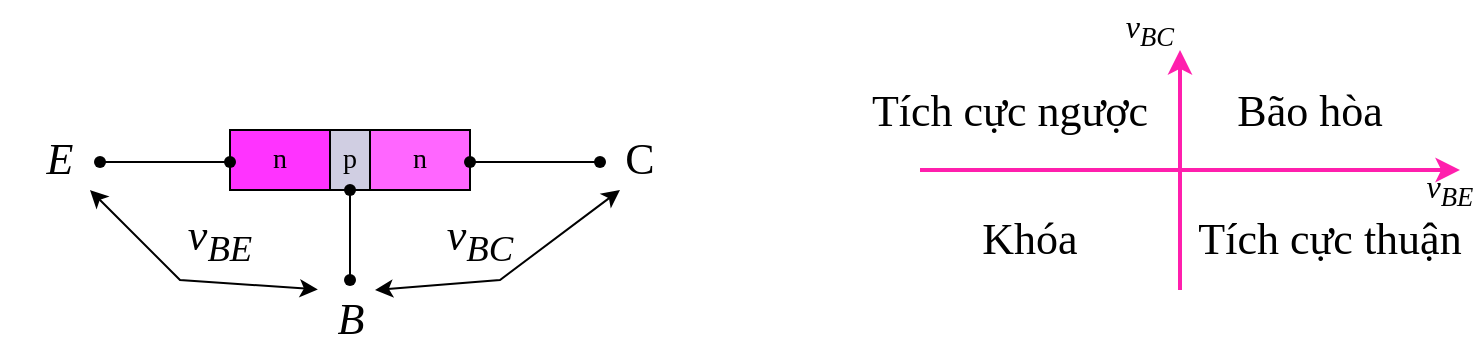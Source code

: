 <mxfile version="22.0.3" type="device">
  <diagram name="Trang-1" id="NIQV9puHBk_IiYt71eVW">
    <mxGraphModel dx="1036" dy="606" grid="1" gridSize="10" guides="1" tooltips="1" connect="1" arrows="1" fold="1" page="1" pageScale="1" pageWidth="850" pageHeight="1100" math="0" shadow="0">
      <root>
        <mxCell id="0" />
        <mxCell id="1" parent="0" />
        <mxCell id="rm6uVH4t2GQNLEcWgGYT-12" value="" style="shape=waypoint;sketch=0;size=6;pointerEvents=1;points=[];fillColor=none;resizable=0;rotatable=0;perimeter=centerPerimeter;snapToPoint=1;fontFamily=Helvetica;fontSize=11;fontColor=default;" parent="1" vertex="1">
          <mxGeometry x="215" y="310" width="20" height="20" as="geometry" />
        </mxCell>
        <mxCell id="rm6uVH4t2GQNLEcWgGYT-14" value="&lt;span style=&quot;font-size: 22px; font-weight: normal;&quot;&gt;C&lt;/span&gt;" style="text;html=1;strokeColor=none;fillColor=none;align=center;verticalAlign=middle;whiteSpace=wrap;rounded=0;fontSize=22;fontFamily=Times New Roman;fontColor=default;fontStyle=1" parent="1" vertex="1">
          <mxGeometry x="360" y="245" width="20" height="30" as="geometry" />
        </mxCell>
        <mxCell id="rm6uVH4t2GQNLEcWgGYT-17" value="&lt;span style=&quot;font-weight: normal;&quot;&gt;&lt;font style=&quot;font-size: 22px;&quot;&gt;E&lt;/font&gt;&lt;/span&gt;" style="text;html=1;strokeColor=none;fillColor=none;align=center;verticalAlign=middle;whiteSpace=wrap;rounded=0;fontSize=14;fontFamily=Times New Roman;fontColor=default;fontStyle=3" parent="1" vertex="1">
          <mxGeometry x="50" y="245" width="60" height="30" as="geometry" />
        </mxCell>
        <mxCell id="rm6uVH4t2GQNLEcWgGYT-18" value="&lt;span style=&quot;font-size: 22px; font-weight: normal;&quot;&gt;B&lt;/span&gt;" style="text;html=1;strokeColor=none;fillColor=none;align=center;verticalAlign=middle;whiteSpace=wrap;rounded=0;fontSize=22;fontFamily=Times New Roman;fontColor=default;fontStyle=3" parent="1" vertex="1">
          <mxGeometry x="212.5" y="325" width="25" height="30" as="geometry" />
        </mxCell>
        <mxCell id="rm6uVH4t2GQNLEcWgGYT-53" value="&lt;span style=&quot;font-weight: 400; font-size: 22px;&quot;&gt;v&lt;sub&gt;BE&lt;/sub&gt;&lt;/span&gt;" style="text;html=1;strokeColor=none;fillColor=none;align=center;verticalAlign=middle;whiteSpace=wrap;rounded=0;fontSize=14;fontFamily=Times New Roman;fontColor=default;fontStyle=3" parent="1" vertex="1">
          <mxGeometry x="145" y="285" width="30" height="30" as="geometry" />
        </mxCell>
        <mxCell id="rm6uVH4t2GQNLEcWgGYT-27" value="" style="shape=process;whiteSpace=wrap;html=1;backgroundOutline=1;fontFamily=Helvetica;fontSize=11;fontColor=default;rotation=0;size=0.417;verticalAlign=middle;" parent="1" vertex="1">
          <mxGeometry x="165" y="245" width="120" height="30.0" as="geometry" />
        </mxCell>
        <mxCell id="rm6uVH4t2GQNLEcWgGYT-30" value="&lt;span style=&quot;font-size: 14px; font-weight: normal;&quot;&gt;p&lt;/span&gt;" style="text;html=1;strokeColor=#000000;fillColor=#d0cee2;align=center;verticalAlign=middle;whiteSpace=wrap;rounded=0;fontSize=14;fontFamily=Times New Roman;fontStyle=1;rotation=0;" parent="1" vertex="1">
          <mxGeometry x="195" y="245" width="60" height="30.0" as="geometry" />
        </mxCell>
        <mxCell id="rm6uVH4t2GQNLEcWgGYT-31" value="&lt;span style=&quot;font-size: 14px; font-weight: normal;&quot;&gt;n&lt;/span&gt;" style="text;html=1;strokeColor=#000000;fillColor=#FF66FF;align=center;verticalAlign=middle;whiteSpace=wrap;rounded=0;fontSize=14;fontFamily=Times New Roman;fontStyle=1;labelBackgroundColor=none;labelBorderColor=none;rotation=0;glass=0;shadow=0;fillStyle=auto;gradientColor=none;" parent="1" vertex="1">
          <mxGeometry x="235" y="245" width="50" height="30.0" as="geometry" />
        </mxCell>
        <mxCell id="rm6uVH4t2GQNLEcWgGYT-54" value="" style="shape=waypoint;sketch=0;size=6;pointerEvents=1;points=[];fillColor=none;resizable=0;rotatable=0;perimeter=centerPerimeter;snapToPoint=1;fontFamily=Helvetica;fontSize=11;fontColor=default;rotation=-90;" parent="1" vertex="1">
          <mxGeometry x="215" y="265" width="20" height="20" as="geometry" />
        </mxCell>
        <mxCell id="bECB-CtGjSUUQnR-ouSg-17" style="edgeStyle=orthogonalEdgeStyle;shape=connector;rounded=0;orthogonalLoop=1;jettySize=auto;html=1;labelBackgroundColor=default;strokeColor=default;align=center;verticalAlign=middle;fontFamily=Helvetica;fontSize=11;fontColor=default;endArrow=none;endFill=0;" edge="1" parent="1" source="rm6uVH4t2GQNLEcWgGYT-5">
          <mxGeometry relative="1" as="geometry">
            <mxPoint x="350" y="261" as="targetPoint" />
          </mxGeometry>
        </mxCell>
        <mxCell id="rm6uVH4t2GQNLEcWgGYT-58" value="" style="shape=waypoint;sketch=0;size=6;pointerEvents=1;points=[];fillColor=none;resizable=0;rotatable=0;perimeter=centerPerimeter;snapToPoint=1;fontFamily=Helvetica;fontSize=11;fontColor=default;rotation=-90;" parent="1" vertex="1">
          <mxGeometry x="275" y="251" width="20" height="20" as="geometry" />
        </mxCell>
        <mxCell id="rm6uVH4t2GQNLEcWgGYT-29" value="&lt;span style=&quot;font-size: 14px; font-weight: normal;&quot;&gt;n&lt;/span&gt;" style="text;html=1;strokeColor=#000000;fillColor=#FF33FF;align=center;verticalAlign=middle;whiteSpace=wrap;rounded=0;fontSize=14;fontFamily=Times New Roman;fontStyle=1;rotation=0;" parent="1" vertex="1">
          <mxGeometry x="165" y="245" width="50" height="30.0" as="geometry" />
        </mxCell>
        <mxCell id="rm6uVH4t2GQNLEcWgGYT-57" value="" style="shape=waypoint;sketch=0;size=6;pointerEvents=1;points=[];fillColor=none;resizable=0;rotatable=0;perimeter=centerPerimeter;snapToPoint=1;fontFamily=Helvetica;fontSize=11;fontColor=default;rotation=-90;" parent="1" vertex="1">
          <mxGeometry x="155" y="251" width="20" height="20" as="geometry" />
        </mxCell>
        <mxCell id="bECB-CtGjSUUQnR-ouSg-5" value="&lt;span style=&quot;font-weight: 400; font-size: 22px;&quot;&gt;v&lt;sub&gt;BC&lt;/sub&gt;&lt;/span&gt;" style="text;html=1;strokeColor=none;fillColor=none;align=center;verticalAlign=middle;whiteSpace=wrap;rounded=0;fontSize=14;fontFamily=Times New Roman;fontColor=default;fontStyle=3" vertex="1" parent="1">
          <mxGeometry x="275" y="285" width="30" height="30" as="geometry" />
        </mxCell>
        <mxCell id="bECB-CtGjSUUQnR-ouSg-11" style="edgeStyle=orthogonalEdgeStyle;rounded=0;orthogonalLoop=1;jettySize=auto;html=1;entryX=0.253;entryY=0.519;entryDx=0;entryDy=0;entryPerimeter=0;endArrow=none;endFill=0;" edge="1" parent="1" source="rm6uVH4t2GQNLEcWgGYT-12" target="rm6uVH4t2GQNLEcWgGYT-54">
          <mxGeometry relative="1" as="geometry" />
        </mxCell>
        <mxCell id="bECB-CtGjSUUQnR-ouSg-19" style="edgeStyle=orthogonalEdgeStyle;shape=connector;rounded=0;orthogonalLoop=1;jettySize=auto;html=1;labelBackgroundColor=default;strokeColor=default;align=center;verticalAlign=middle;fontFamily=Helvetica;fontSize=11;fontColor=default;endArrow=none;endFill=0;" edge="1" parent="1" source="bECB-CtGjSUUQnR-ouSg-18" target="rm6uVH4t2GQNLEcWgGYT-57">
          <mxGeometry relative="1" as="geometry" />
        </mxCell>
        <mxCell id="bECB-CtGjSUUQnR-ouSg-18" value="" style="shape=waypoint;sketch=0;size=6;pointerEvents=1;points=[];fillColor=none;resizable=0;rotatable=0;perimeter=centerPerimeter;snapToPoint=1;fontFamily=Helvetica;fontSize=11;fontColor=default;" vertex="1" parent="1">
          <mxGeometry x="90" y="251" width="20" height="20" as="geometry" />
        </mxCell>
        <mxCell id="bECB-CtGjSUUQnR-ouSg-21" value="" style="endArrow=classic;startArrow=classic;html=1;rounded=0;labelBackgroundColor=default;strokeColor=default;align=center;verticalAlign=middle;fontFamily=Helvetica;fontSize=11;fontColor=default;shape=connector;entryX=0.75;entryY=1;entryDx=0;entryDy=0;exitX=-0.143;exitY=-0.009;exitDx=0;exitDy=0;exitPerimeter=0;" edge="1" parent="1" source="rm6uVH4t2GQNLEcWgGYT-18" target="rm6uVH4t2GQNLEcWgGYT-17">
          <mxGeometry width="50" height="50" relative="1" as="geometry">
            <mxPoint x="200" y="320" as="sourcePoint" />
            <mxPoint x="100" y="280" as="targetPoint" />
            <Array as="points">
              <mxPoint x="140" y="320" />
            </Array>
          </mxGeometry>
        </mxCell>
        <mxCell id="bECB-CtGjSUUQnR-ouSg-22" value="" style="endArrow=classic;startArrow=classic;html=1;rounded=0;labelBackgroundColor=default;strokeColor=default;align=center;verticalAlign=middle;fontFamily=Helvetica;fontSize=11;fontColor=default;shape=connector;entryX=1;entryY=0;entryDx=0;entryDy=0;exitX=0;exitY=1;exitDx=0;exitDy=0;" edge="1" parent="1" source="rm6uVH4t2GQNLEcWgGYT-14" target="rm6uVH4t2GQNLEcWgGYT-18">
          <mxGeometry width="50" height="50" relative="1" as="geometry">
            <mxPoint x="350" y="365" as="sourcePoint" />
            <mxPoint x="246" y="315" as="targetPoint" />
            <Array as="points">
              <mxPoint x="300" y="320" />
            </Array>
          </mxGeometry>
        </mxCell>
        <mxCell id="bECB-CtGjSUUQnR-ouSg-23" value="" style="edgeStyle=orthogonalEdgeStyle;shape=connector;rounded=0;orthogonalLoop=1;jettySize=auto;html=1;labelBackgroundColor=default;strokeColor=default;align=center;verticalAlign=middle;fontFamily=Helvetica;fontSize=11;fontColor=default;endArrow=none;endFill=0;" edge="1" parent="1" source="rm6uVH4t2GQNLEcWgGYT-58" target="rm6uVH4t2GQNLEcWgGYT-5">
          <mxGeometry relative="1" as="geometry">
            <mxPoint x="285" y="261" as="sourcePoint" />
            <mxPoint x="350" y="261" as="targetPoint" />
          </mxGeometry>
        </mxCell>
        <mxCell id="rm6uVH4t2GQNLEcWgGYT-5" value="" style="shape=waypoint;sketch=0;size=6;pointerEvents=1;points=[];fillColor=none;resizable=0;rotatable=0;perimeter=centerPerimeter;snapToPoint=1;fontFamily=Helvetica;fontSize=11;fontColor=default;" parent="1" vertex="1">
          <mxGeometry x="340" y="251" width="20" height="20" as="geometry" />
        </mxCell>
        <mxCell id="bECB-CtGjSUUQnR-ouSg-24" value="" style="endArrow=classic;html=1;rounded=0;labelBackgroundColor=default;strokeColor=#ff1fad;align=center;verticalAlign=middle;fontFamily=Helvetica;fontSize=11;fontColor=default;shape=connector;fillColor=#f8cecc;strokeWidth=2;" edge="1" parent="1">
          <mxGeometry width="50" height="50" relative="1" as="geometry">
            <mxPoint x="510" y="265" as="sourcePoint" />
            <mxPoint x="780" y="265" as="targetPoint" />
          </mxGeometry>
        </mxCell>
        <mxCell id="bECB-CtGjSUUQnR-ouSg-25" value="" style="endArrow=classic;html=1;rounded=0;labelBackgroundColor=default;strokeColor=#ff1fad;align=center;verticalAlign=middle;fontFamily=Helvetica;fontSize=11;fontColor=default;shape=connector;fillColor=#f8cecc;strokeWidth=2;" edge="1" parent="1">
          <mxGeometry width="50" height="50" relative="1" as="geometry">
            <mxPoint x="640" y="325" as="sourcePoint" />
            <mxPoint x="640" y="205" as="targetPoint" />
          </mxGeometry>
        </mxCell>
        <mxCell id="bECB-CtGjSUUQnR-ouSg-26" value="&lt;span style=&quot;font-weight: 400; font-size: 16px;&quot;&gt;v&lt;sub&gt;BC&lt;/sub&gt;&lt;/span&gt;" style="text;html=1;strokeColor=none;fillColor=none;align=center;verticalAlign=middle;whiteSpace=wrap;rounded=0;fontSize=14;fontFamily=Times New Roman;fontColor=default;fontStyle=3" vertex="1" parent="1">
          <mxGeometry x="610" y="180" width="30" height="30" as="geometry" />
        </mxCell>
        <mxCell id="bECB-CtGjSUUQnR-ouSg-27" value="&lt;span style=&quot;font-weight: 400; font-size: 16px;&quot;&gt;v&lt;sub&gt;BE&lt;/sub&gt;&lt;/span&gt;" style="text;html=1;strokeColor=none;fillColor=none;align=center;verticalAlign=middle;whiteSpace=wrap;rounded=0;fontSize=14;fontFamily=Times New Roman;fontColor=default;fontStyle=3" vertex="1" parent="1">
          <mxGeometry x="760" y="260" width="30" height="30" as="geometry" />
        </mxCell>
        <mxCell id="bECB-CtGjSUUQnR-ouSg-28" value="Tích cực ngược" style="text;html=1;strokeColor=none;fillColor=none;align=center;verticalAlign=middle;whiteSpace=wrap;rounded=0;fontSize=22;fontFamily=Times New Roman;fontColor=default;" vertex="1" parent="1">
          <mxGeometry x="480" y="221" width="150" height="30" as="geometry" />
        </mxCell>
        <mxCell id="bECB-CtGjSUUQnR-ouSg-29" value="Bão hòa" style="text;html=1;strokeColor=none;fillColor=none;align=center;verticalAlign=middle;whiteSpace=wrap;rounded=0;fontSize=22;fontFamily=Times New Roman;fontColor=default;" vertex="1" parent="1">
          <mxGeometry x="630" y="221" width="150" height="30" as="geometry" />
        </mxCell>
        <mxCell id="bECB-CtGjSUUQnR-ouSg-30" value="Tích cực thuận" style="text;html=1;strokeColor=none;fillColor=none;align=center;verticalAlign=middle;whiteSpace=wrap;rounded=0;fontSize=22;fontFamily=Times New Roman;fontColor=default;" vertex="1" parent="1">
          <mxGeometry x="640" y="285" width="150" height="30" as="geometry" />
        </mxCell>
        <mxCell id="bECB-CtGjSUUQnR-ouSg-31" value="Khóa" style="text;html=1;strokeColor=none;fillColor=none;align=center;verticalAlign=middle;whiteSpace=wrap;rounded=0;fontSize=22;fontFamily=Times New Roman;fontColor=default;" vertex="1" parent="1">
          <mxGeometry x="490" y="285" width="150" height="30" as="geometry" />
        </mxCell>
      </root>
    </mxGraphModel>
  </diagram>
</mxfile>

